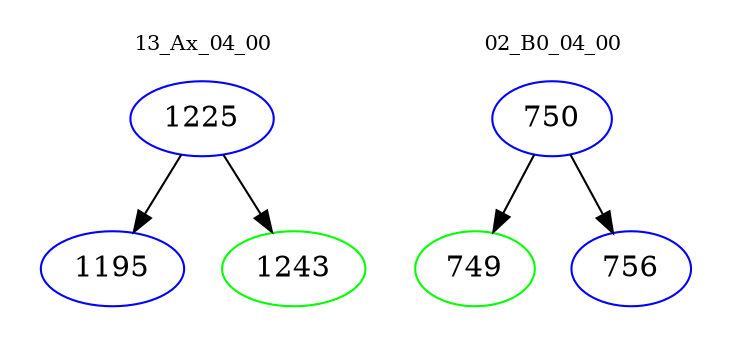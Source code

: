 digraph{
subgraph cluster_0 {
color = white
label = "13_Ax_04_00";
fontsize=10;
T0_1225 [label="1225", color="blue"]
T0_1225 -> T0_1195 [color="black"]
T0_1195 [label="1195", color="blue"]
T0_1225 -> T0_1243 [color="black"]
T0_1243 [label="1243", color="green"]
}
subgraph cluster_1 {
color = white
label = "02_B0_04_00";
fontsize=10;
T1_750 [label="750", color="blue"]
T1_750 -> T1_749 [color="black"]
T1_749 [label="749", color="green"]
T1_750 -> T1_756 [color="black"]
T1_756 [label="756", color="blue"]
}
}
